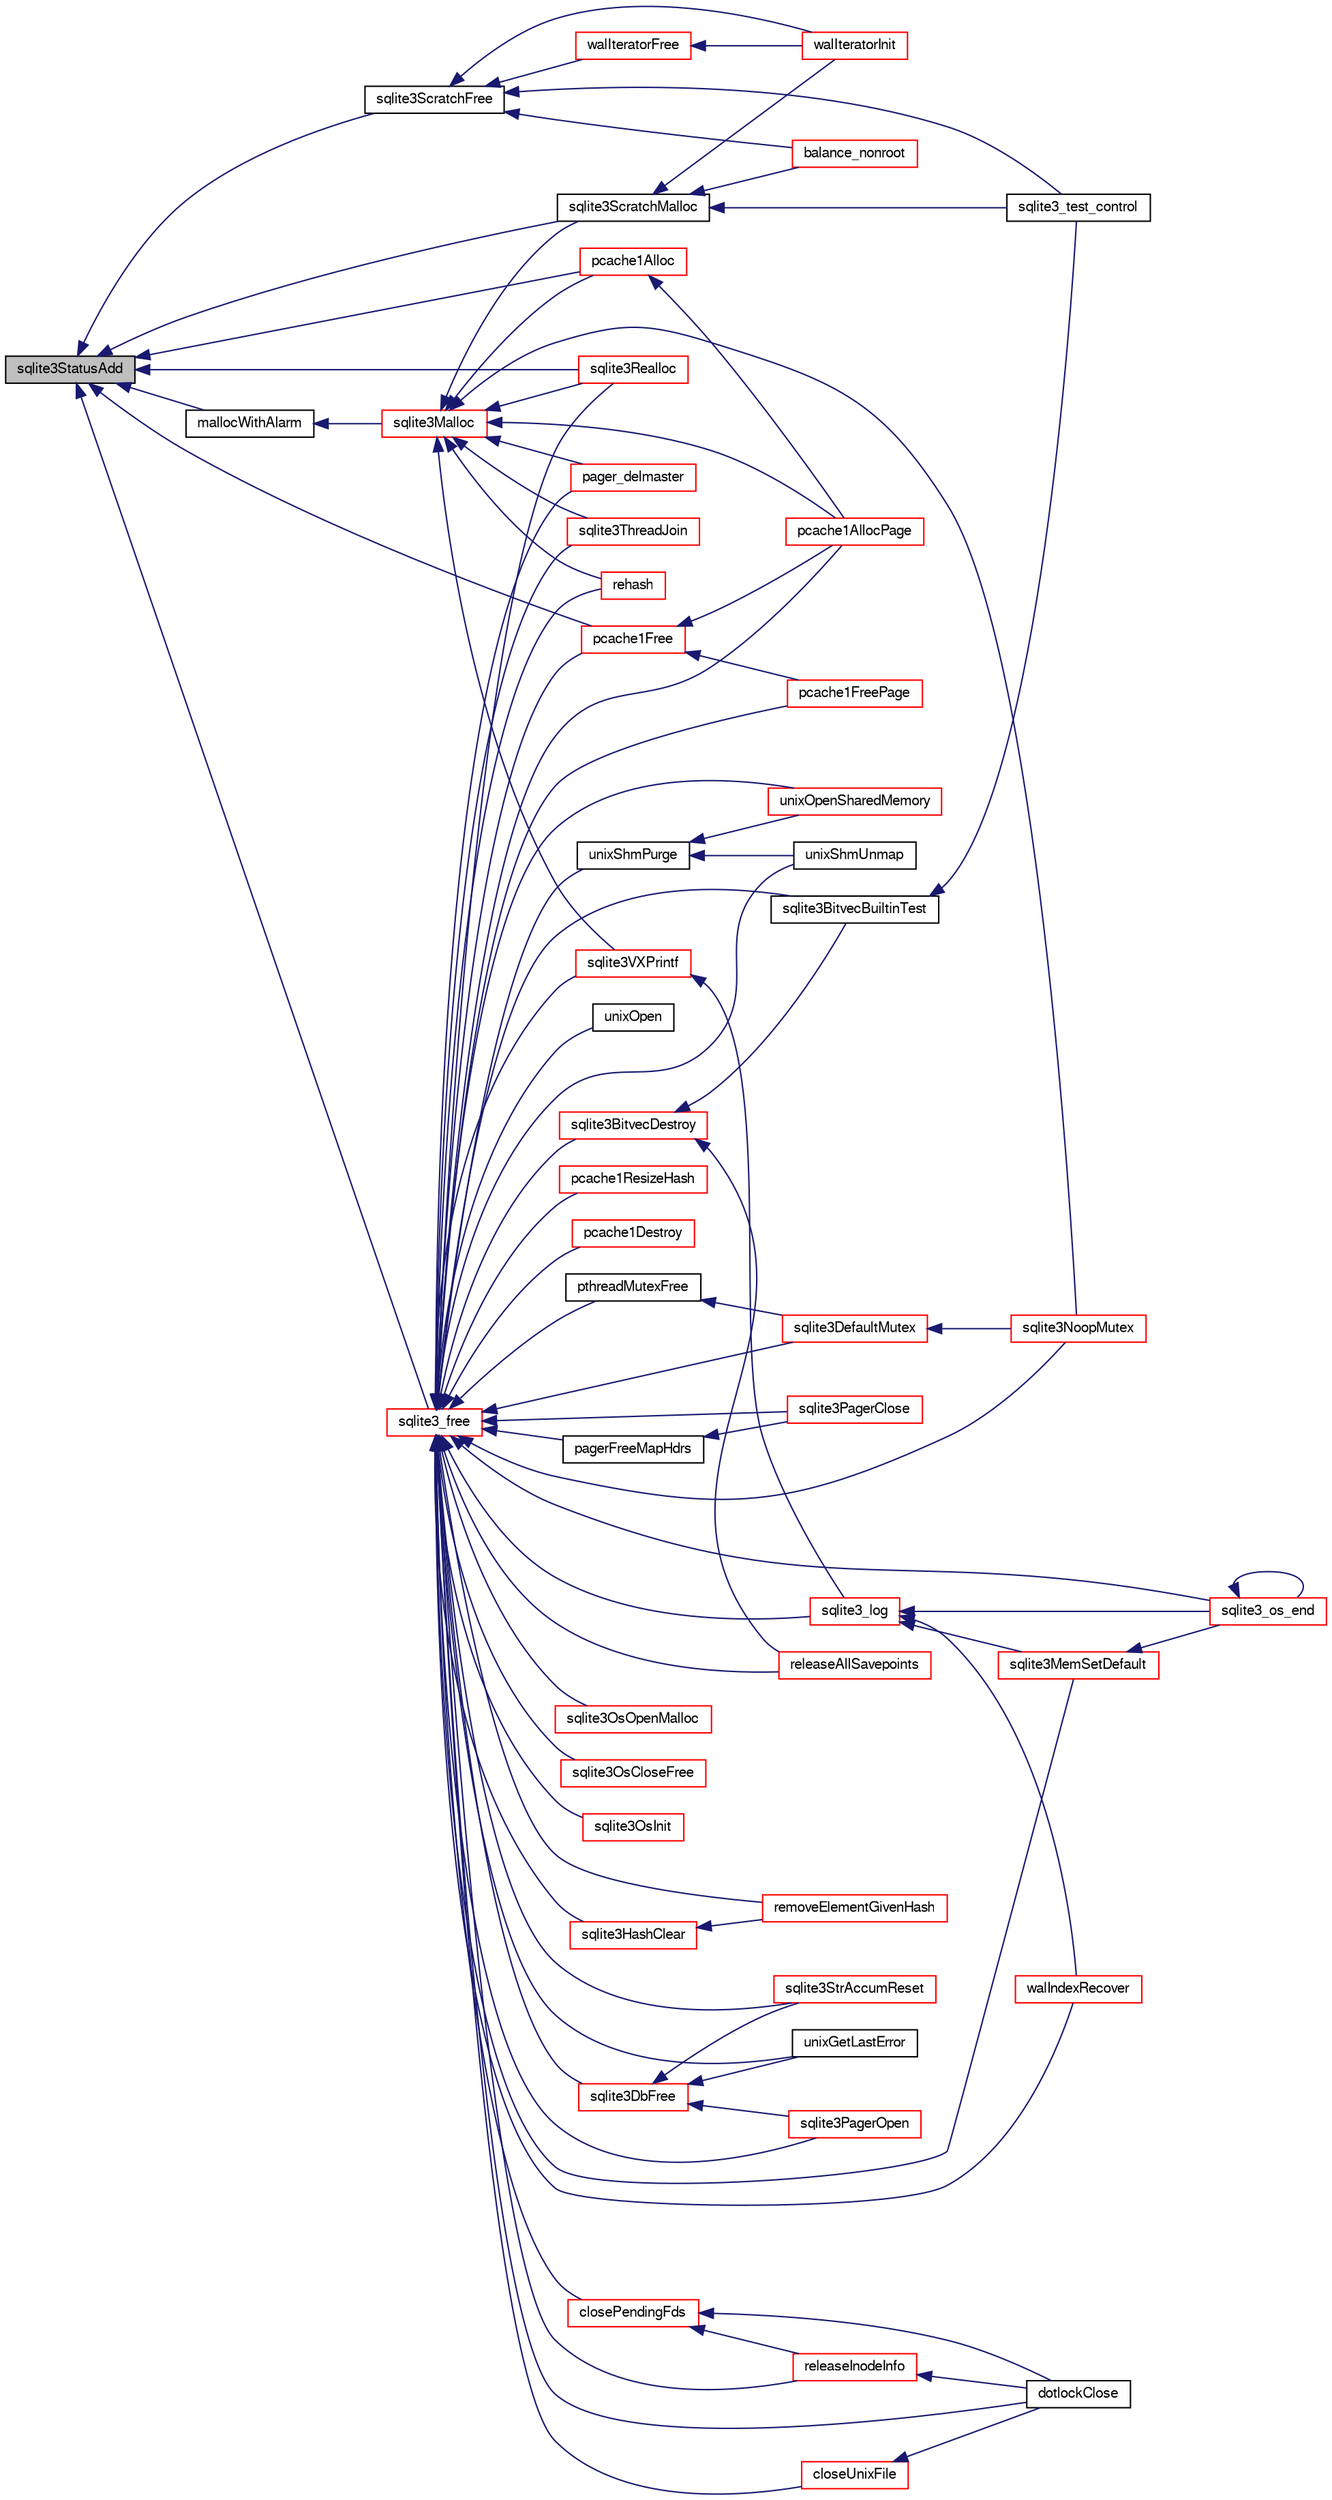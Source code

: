 digraph "sqlite3StatusAdd"
{
  edge [fontname="FreeSans",fontsize="10",labelfontname="FreeSans",labelfontsize="10"];
  node [fontname="FreeSans",fontsize="10",shape=record];
  rankdir="LR";
  Node708532 [label="sqlite3StatusAdd",height=0.2,width=0.4,color="black", fillcolor="grey75", style="filled", fontcolor="black"];
  Node708532 -> Node708533 [dir="back",color="midnightblue",fontsize="10",style="solid",fontname="FreeSans"];
  Node708533 [label="mallocWithAlarm",height=0.2,width=0.4,color="black", fillcolor="white", style="filled",URL="$sqlite3_8c.html#ab070d5cf8e48ec8a6a43cf025d48598b"];
  Node708533 -> Node708534 [dir="back",color="midnightblue",fontsize="10",style="solid",fontname="FreeSans"];
  Node708534 [label="sqlite3Malloc",height=0.2,width=0.4,color="red", fillcolor="white", style="filled",URL="$sqlite3_8c.html#a361a2eaa846b1885f123abe46f5d8b2b"];
  Node708534 -> Node708535 [dir="back",color="midnightblue",fontsize="10",style="solid",fontname="FreeSans"];
  Node708535 [label="sqlite3NoopMutex",height=0.2,width=0.4,color="red", fillcolor="white", style="filled",URL="$sqlite3_8c.html#a09742cde9ef371d94f8201d2cdb543e4"];
  Node708534 -> Node709414 [dir="back",color="midnightblue",fontsize="10",style="solid",fontname="FreeSans"];
  Node709414 [label="sqlite3ScratchMalloc",height=0.2,width=0.4,color="black", fillcolor="white", style="filled",URL="$sqlite3_8c.html#a9b883a0e42e20c9f0cd19bd87059c383"];
  Node709414 -> Node709308 [dir="back",color="midnightblue",fontsize="10",style="solid",fontname="FreeSans"];
  Node709308 [label="walIteratorInit",height=0.2,width=0.4,color="red", fillcolor="white", style="filled",URL="$sqlite3_8c.html#af32190641053b9108a09fac6ff0ad652"];
  Node709414 -> Node708841 [dir="back",color="midnightblue",fontsize="10",style="solid",fontname="FreeSans"];
  Node708841 [label="balance_nonroot",height=0.2,width=0.4,color="red", fillcolor="white", style="filled",URL="$sqlite3_8c.html#a513ba5c0beb3462a4b60064469f1539d"];
  Node709414 -> Node708547 [dir="back",color="midnightblue",fontsize="10",style="solid",fontname="FreeSans"];
  Node708547 [label="sqlite3_test_control",height=0.2,width=0.4,color="black", fillcolor="white", style="filled",URL="$sqlite3_8h.html#a3d90fdf0f259711a4e3822e12cd86106"];
  Node708534 -> Node709415 [dir="back",color="midnightblue",fontsize="10",style="solid",fontname="FreeSans"];
  Node709415 [label="sqlite3Realloc",height=0.2,width=0.4,color="red", fillcolor="white", style="filled",URL="$sqlite3_8c.html#ad53aefdfc088f622e23ffe838201fe22"];
  Node708534 -> Node709210 [dir="back",color="midnightblue",fontsize="10",style="solid",fontname="FreeSans"];
  Node709210 [label="sqlite3VXPrintf",height=0.2,width=0.4,color="red", fillcolor="white", style="filled",URL="$sqlite3_8c.html#a63c25806c9bd4a2b76f9a0eb232c6bde"];
  Node709210 -> Node709212 [dir="back",color="midnightblue",fontsize="10",style="solid",fontname="FreeSans"];
  Node709212 [label="sqlite3_log",height=0.2,width=0.4,color="red", fillcolor="white", style="filled",URL="$sqlite3_8h.html#a298c9699bf9c143662c6b1fec4b2dc3b"];
  Node709212 -> Node709022 [dir="back",color="midnightblue",fontsize="10",style="solid",fontname="FreeSans"];
  Node709022 [label="sqlite3MemSetDefault",height=0.2,width=0.4,color="red", fillcolor="white", style="filled",URL="$sqlite3_8c.html#a162fbfd727e92c5f8f72625b5ff62549"];
  Node709022 -> Node708544 [dir="back",color="midnightblue",fontsize="10",style="solid",fontname="FreeSans"];
  Node708544 [label="sqlite3_os_end",height=0.2,width=0.4,color="red", fillcolor="white", style="filled",URL="$sqlite3_8h.html#a2288c95881ecca13d994e42b6a958906"];
  Node708544 -> Node708544 [dir="back",color="midnightblue",fontsize="10",style="solid",fontname="FreeSans"];
  Node709212 -> Node708544 [dir="back",color="midnightblue",fontsize="10",style="solid",fontname="FreeSans"];
  Node709212 -> Node709140 [dir="back",color="midnightblue",fontsize="10",style="solid",fontname="FreeSans"];
  Node709140 [label="walIndexRecover",height=0.2,width=0.4,color="red", fillcolor="white", style="filled",URL="$sqlite3_8c.html#ab4ee99f3710323acbeb6c495dd18d205"];
  Node708534 -> Node709492 [dir="back",color="midnightblue",fontsize="10",style="solid",fontname="FreeSans"];
  Node709492 [label="sqlite3ThreadJoin",height=0.2,width=0.4,color="red", fillcolor="white", style="filled",URL="$sqlite3_8c.html#a5d675a90f2ab38ee6ca70a0a6345e225"];
  Node708534 -> Node708959 [dir="back",color="midnightblue",fontsize="10",style="solid",fontname="FreeSans"];
  Node708959 [label="rehash",height=0.2,width=0.4,color="red", fillcolor="white", style="filled",URL="$sqlite3_8c.html#a4851529638f6c7af16239ee6e2dcc628"];
  Node708534 -> Node709498 [dir="back",color="midnightblue",fontsize="10",style="solid",fontname="FreeSans"];
  Node709498 [label="pcache1Alloc",height=0.2,width=0.4,color="red", fillcolor="white", style="filled",URL="$sqlite3_8c.html#ad80f2390e3fdf5c2feab3ea212d4e9a8"];
  Node709498 -> Node709499 [dir="back",color="midnightblue",fontsize="10",style="solid",fontname="FreeSans"];
  Node709499 [label="pcache1AllocPage",height=0.2,width=0.4,color="red", fillcolor="white", style="filled",URL="$sqlite3_8c.html#ad6ec26e3c7beec69fb9ca11fcd63120e"];
  Node708534 -> Node709499 [dir="back",color="midnightblue",fontsize="10",style="solid",fontname="FreeSans"];
  Node708534 -> Node709427 [dir="back",color="midnightblue",fontsize="10",style="solid",fontname="FreeSans"];
  Node709427 [label="pager_delmaster",height=0.2,width=0.4,color="red", fillcolor="white", style="filled",URL="$sqlite3_8c.html#a940bc2e6650e613dc69243119683c221"];
  Node708532 -> Node709414 [dir="back",color="midnightblue",fontsize="10",style="solid",fontname="FreeSans"];
  Node708532 -> Node709510 [dir="back",color="midnightblue",fontsize="10",style="solid",fontname="FreeSans"];
  Node709510 [label="sqlite3ScratchFree",height=0.2,width=0.4,color="black", fillcolor="white", style="filled",URL="$sqlite3_8c.html#a1a90fe6ec9fbbba9f40ccb7cae4f5b27"];
  Node709510 -> Node709511 [dir="back",color="midnightblue",fontsize="10",style="solid",fontname="FreeSans"];
  Node709511 [label="walIteratorFree",height=0.2,width=0.4,color="red", fillcolor="white", style="filled",URL="$sqlite3_8c.html#acc257aa6280bbe73e1ba1981535b515b"];
  Node709511 -> Node709308 [dir="back",color="midnightblue",fontsize="10",style="solid",fontname="FreeSans"];
  Node709510 -> Node709308 [dir="back",color="midnightblue",fontsize="10",style="solid",fontname="FreeSans"];
  Node709510 -> Node708841 [dir="back",color="midnightblue",fontsize="10",style="solid",fontname="FreeSans"];
  Node709510 -> Node708547 [dir="back",color="midnightblue",fontsize="10",style="solid",fontname="FreeSans"];
  Node708532 -> Node709512 [dir="back",color="midnightblue",fontsize="10",style="solid",fontname="FreeSans"];
  Node709512 [label="sqlite3_free",height=0.2,width=0.4,color="red", fillcolor="white", style="filled",URL="$sqlite3_8h.html#a6552349e36a8a691af5487999ab09519"];
  Node709512 -> Node709419 [dir="back",color="midnightblue",fontsize="10",style="solid",fontname="FreeSans"];
  Node709419 [label="sqlite3OsOpenMalloc",height=0.2,width=0.4,color="red", fillcolor="white", style="filled",URL="$sqlite3_8c.html#a4dc767ca46426d6ffc5fa54d96a80cd2"];
  Node709512 -> Node709513 [dir="back",color="midnightblue",fontsize="10",style="solid",fontname="FreeSans"];
  Node709513 [label="sqlite3OsCloseFree",height=0.2,width=0.4,color="red", fillcolor="white", style="filled",URL="$sqlite3_8c.html#a55e2ac414d354ed16d51e9fb500e21df"];
  Node709512 -> Node708950 [dir="back",color="midnightblue",fontsize="10",style="solid",fontname="FreeSans"];
  Node708950 [label="sqlite3OsInit",height=0.2,width=0.4,color="red", fillcolor="white", style="filled",URL="$sqlite3_8c.html#afeaa886fe1ca086a30fd278b1d069762"];
  Node709512 -> Node709022 [dir="back",color="midnightblue",fontsize="10",style="solid",fontname="FreeSans"];
  Node709512 -> Node708535 [dir="back",color="midnightblue",fontsize="10",style="solid",fontname="FreeSans"];
  Node709512 -> Node709514 [dir="back",color="midnightblue",fontsize="10",style="solid",fontname="FreeSans"];
  Node709514 [label="pthreadMutexFree",height=0.2,width=0.4,color="black", fillcolor="white", style="filled",URL="$sqlite3_8c.html#ac2abf0acf925b9e3feecb4c0f3e10003"];
  Node709514 -> Node709422 [dir="back",color="midnightblue",fontsize="10",style="solid",fontname="FreeSans"];
  Node709422 [label="sqlite3DefaultMutex",height=0.2,width=0.4,color="red", fillcolor="white", style="filled",URL="$sqlite3_8c.html#ac895a71e325f9b2f9b862f737c17aca8"];
  Node709422 -> Node708535 [dir="back",color="midnightblue",fontsize="10",style="solid",fontname="FreeSans"];
  Node709512 -> Node709422 [dir="back",color="midnightblue",fontsize="10",style="solid",fontname="FreeSans"];
  Node709512 -> Node709515 [dir="back",color="midnightblue",fontsize="10",style="solid",fontname="FreeSans"];
  Node709515 [label="sqlite3DbFree",height=0.2,width=0.4,color="red", fillcolor="white", style="filled",URL="$sqlite3_8c.html#ac70ab821a6607b4a1b909582dc37a069"];
  Node709515 -> Node709516 [dir="back",color="midnightblue",fontsize="10",style="solid",fontname="FreeSans"];
  Node709516 [label="sqlite3StrAccumReset",height=0.2,width=0.4,color="red", fillcolor="white", style="filled",URL="$sqlite3_8c.html#ad7e70f4ec9d2fa3a63a371e2c7c555d8"];
  Node709515 -> Node709123 [dir="back",color="midnightblue",fontsize="10",style="solid",fontname="FreeSans"];
  Node709123 [label="unixGetLastError",height=0.2,width=0.4,color="black", fillcolor="white", style="filled",URL="$sqlite3_8c.html#aed1e42f49d74b419c3c85b559dd61240"];
  Node709515 -> Node708551 [dir="back",color="midnightblue",fontsize="10",style="solid",fontname="FreeSans"];
  Node708551 [label="sqlite3PagerOpen",height=0.2,width=0.4,color="red", fillcolor="white", style="filled",URL="$sqlite3_8c.html#a5b4a74e8a1754922c482b7af19b30611"];
  Node709512 -> Node709415 [dir="back",color="midnightblue",fontsize="10",style="solid",fontname="FreeSans"];
  Node709512 -> Node709210 [dir="back",color="midnightblue",fontsize="10",style="solid",fontname="FreeSans"];
  Node709512 -> Node709516 [dir="back",color="midnightblue",fontsize="10",style="solid",fontname="FreeSans"];
  Node709512 -> Node709212 [dir="back",color="midnightblue",fontsize="10",style="solid",fontname="FreeSans"];
  Node709512 -> Node709492 [dir="back",color="midnightblue",fontsize="10",style="solid",fontname="FreeSans"];
  Node709512 -> Node709587 [dir="back",color="midnightblue",fontsize="10",style="solid",fontname="FreeSans"];
  Node709587 [label="sqlite3HashClear",height=0.2,width=0.4,color="red", fillcolor="white", style="filled",URL="$sqlite3_8c.html#acc7a2dfa6603c59af14b3792fe463c73"];
  Node709587 -> Node709588 [dir="back",color="midnightblue",fontsize="10",style="solid",fontname="FreeSans"];
  Node709588 [label="removeElementGivenHash",height=0.2,width=0.4,color="red", fillcolor="white", style="filled",URL="$sqlite3_8c.html#a97ff4ac3846af0f8caf5426adfa2808a"];
  Node709512 -> Node708959 [dir="back",color="midnightblue",fontsize="10",style="solid",fontname="FreeSans"];
  Node709512 -> Node709588 [dir="back",color="midnightblue",fontsize="10",style="solid",fontname="FreeSans"];
  Node709512 -> Node709225 [dir="back",color="midnightblue",fontsize="10",style="solid",fontname="FreeSans"];
  Node709225 [label="closePendingFds",height=0.2,width=0.4,color="red", fillcolor="white", style="filled",URL="$sqlite3_8c.html#a5ce21209c92740d0a7171235d32f2ada"];
  Node709225 -> Node709226 [dir="back",color="midnightblue",fontsize="10",style="solid",fontname="FreeSans"];
  Node709226 [label="releaseInodeInfo",height=0.2,width=0.4,color="red", fillcolor="white", style="filled",URL="$sqlite3_8c.html#aae07c58190c3878bb635ca8e50a3ff1a"];
  Node709226 -> Node709228 [dir="back",color="midnightblue",fontsize="10",style="solid",fontname="FreeSans"];
  Node709228 [label="dotlockClose",height=0.2,width=0.4,color="black", fillcolor="white", style="filled",URL="$sqlite3_8c.html#aa72eaafaa850f2889e15af7cfb08fa1b"];
  Node709225 -> Node709228 [dir="back",color="midnightblue",fontsize="10",style="solid",fontname="FreeSans"];
  Node709512 -> Node709226 [dir="back",color="midnightblue",fontsize="10",style="solid",fontname="FreeSans"];
  Node709512 -> Node709231 [dir="back",color="midnightblue",fontsize="10",style="solid",fontname="FreeSans"];
  Node709231 [label="closeUnixFile",height=0.2,width=0.4,color="red", fillcolor="white", style="filled",URL="$sqlite3_8c.html#ac11bfe29d9353ee80f95a520e83f997f"];
  Node709231 -> Node709228 [dir="back",color="midnightblue",fontsize="10",style="solid",fontname="FreeSans"];
  Node709512 -> Node709228 [dir="back",color="midnightblue",fontsize="10",style="solid",fontname="FreeSans"];
  Node709512 -> Node709234 [dir="back",color="midnightblue",fontsize="10",style="solid",fontname="FreeSans"];
  Node709234 [label="unixShmPurge",height=0.2,width=0.4,color="black", fillcolor="white", style="filled",URL="$sqlite3_8c.html#a89b00f37b59738ab669aa66f70f5962b"];
  Node709234 -> Node708952 [dir="back",color="midnightblue",fontsize="10",style="solid",fontname="FreeSans"];
  Node708952 [label="unixOpenSharedMemory",height=0.2,width=0.4,color="red", fillcolor="white", style="filled",URL="$sqlite3_8c.html#a30775afa2e08ca6ddc7853326afed7c7"];
  Node709234 -> Node709235 [dir="back",color="midnightblue",fontsize="10",style="solid",fontname="FreeSans"];
  Node709235 [label="unixShmUnmap",height=0.2,width=0.4,color="black", fillcolor="white", style="filled",URL="$sqlite3_8c.html#acf439c8bef9c866a47714db2c776213f"];
  Node709512 -> Node708952 [dir="back",color="midnightblue",fontsize="10",style="solid",fontname="FreeSans"];
  Node709512 -> Node709235 [dir="back",color="midnightblue",fontsize="10",style="solid",fontname="FreeSans"];
  Node709512 -> Node708543 [dir="back",color="midnightblue",fontsize="10",style="solid",fontname="FreeSans"];
  Node708543 [label="unixOpen",height=0.2,width=0.4,color="black", fillcolor="white", style="filled",URL="$sqlite3_8c.html#a8ed5efc47b6e14f7805cd1bb9b215775"];
  Node709512 -> Node709123 [dir="back",color="midnightblue",fontsize="10",style="solid",fontname="FreeSans"];
  Node709512 -> Node708544 [dir="back",color="midnightblue",fontsize="10",style="solid",fontname="FreeSans"];
  Node709512 -> Node709589 [dir="back",color="midnightblue",fontsize="10",style="solid",fontname="FreeSans"];
  Node709589 [label="sqlite3BitvecDestroy",height=0.2,width=0.4,color="red", fillcolor="white", style="filled",URL="$sqlite3_8c.html#ab732400d8022b48df1b7b3ee41be045d"];
  Node709589 -> Node708546 [dir="back",color="midnightblue",fontsize="10",style="solid",fontname="FreeSans"];
  Node708546 [label="sqlite3BitvecBuiltinTest",height=0.2,width=0.4,color="black", fillcolor="white", style="filled",URL="$sqlite3_8c.html#a9b4e3e921ce1ede6f10a9106c034ff9b"];
  Node708546 -> Node708547 [dir="back",color="midnightblue",fontsize="10",style="solid",fontname="FreeSans"];
  Node709589 -> Node709590 [dir="back",color="midnightblue",fontsize="10",style="solid",fontname="FreeSans"];
  Node709590 [label="releaseAllSavepoints",height=0.2,width=0.4,color="red", fillcolor="white", style="filled",URL="$sqlite3_8c.html#ac0ec06e81b223a42295bd1a0182b1609"];
  Node709512 -> Node708546 [dir="back",color="midnightblue",fontsize="10",style="solid",fontname="FreeSans"];
  Node709512 -> Node709592 [dir="back",color="midnightblue",fontsize="10",style="solid",fontname="FreeSans"];
  Node709592 [label="pcache1Free",height=0.2,width=0.4,color="red", fillcolor="white", style="filled",URL="$sqlite3_8c.html#a283e764f60afec3ed4995402b6604ceb"];
  Node709592 -> Node709499 [dir="back",color="midnightblue",fontsize="10",style="solid",fontname="FreeSans"];
  Node709592 -> Node709593 [dir="back",color="midnightblue",fontsize="10",style="solid",fontname="FreeSans"];
  Node709593 [label="pcache1FreePage",height=0.2,width=0.4,color="red", fillcolor="white", style="filled",URL="$sqlite3_8c.html#aa3f573a706805bb81ef72ff65ffcdb79"];
  Node709512 -> Node709499 [dir="back",color="midnightblue",fontsize="10",style="solid",fontname="FreeSans"];
  Node709512 -> Node709593 [dir="back",color="midnightblue",fontsize="10",style="solid",fontname="FreeSans"];
  Node709512 -> Node709008 [dir="back",color="midnightblue",fontsize="10",style="solid",fontname="FreeSans"];
  Node709008 [label="pcache1ResizeHash",height=0.2,width=0.4,color="red", fillcolor="white", style="filled",URL="$sqlite3_8c.html#a7795922581c79a689c6e954dad69c037"];
  Node709512 -> Node709597 [dir="back",color="midnightblue",fontsize="10",style="solid",fontname="FreeSans"];
  Node709597 [label="pcache1Destroy",height=0.2,width=0.4,color="red", fillcolor="white", style="filled",URL="$sqlite3_8c.html#af128220dedcda78a71f3283ece247258"];
  Node709512 -> Node709590 [dir="back",color="midnightblue",fontsize="10",style="solid",fontname="FreeSans"];
  Node709512 -> Node709427 [dir="back",color="midnightblue",fontsize="10",style="solid",fontname="FreeSans"];
  Node709512 -> Node709604 [dir="back",color="midnightblue",fontsize="10",style="solid",fontname="FreeSans"];
  Node709604 [label="pagerFreeMapHdrs",height=0.2,width=0.4,color="black", fillcolor="white", style="filled",URL="$sqlite3_8c.html#aaa468214b15aad3507d847390b935aeb"];
  Node709604 -> Node708894 [dir="back",color="midnightblue",fontsize="10",style="solid",fontname="FreeSans"];
  Node708894 [label="sqlite3PagerClose",height=0.2,width=0.4,color="red", fillcolor="white", style="filled",URL="$sqlite3_8c.html#af94b1f96b60689fd09422cce2c85f53f"];
  Node709512 -> Node708894 [dir="back",color="midnightblue",fontsize="10",style="solid",fontname="FreeSans"];
  Node709512 -> Node708551 [dir="back",color="midnightblue",fontsize="10",style="solid",fontname="FreeSans"];
  Node709512 -> Node709140 [dir="back",color="midnightblue",fontsize="10",style="solid",fontname="FreeSans"];
  Node708532 -> Node709415 [dir="back",color="midnightblue",fontsize="10",style="solid",fontname="FreeSans"];
  Node708532 -> Node709498 [dir="back",color="midnightblue",fontsize="10",style="solid",fontname="FreeSans"];
  Node708532 -> Node709592 [dir="back",color="midnightblue",fontsize="10",style="solid",fontname="FreeSans"];
}

